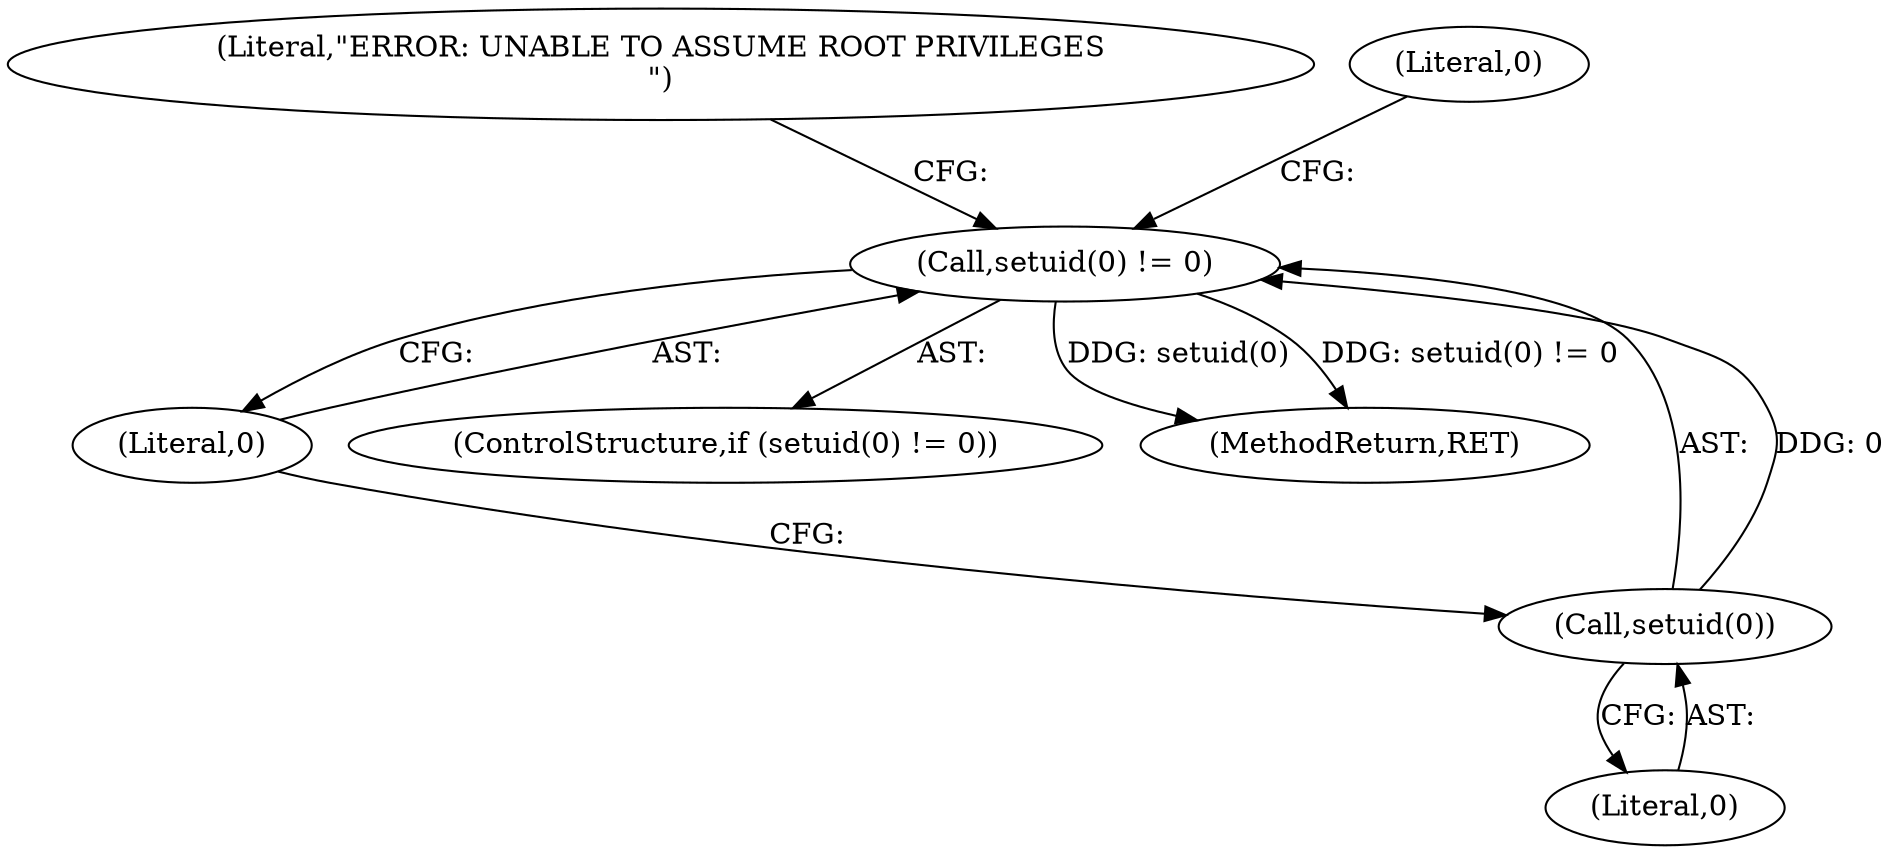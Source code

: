 digraph "0_enlightment_666df815cd86a50343859bce36c5cf968c5f38b0@API" {
"1000317" [label="(Call,setuid(0) != 0)"];
"1000318" [label="(Call,setuid(0))"];
"1000320" [label="(Literal,0)"];
"1000317" [label="(Call,setuid(0) != 0)"];
"1000323" [label="(Literal,\"ERROR: UNABLE TO ASSUME ROOT PRIVILEGES\n\")"];
"1000316" [label="(ControlStructure,if (setuid(0) != 0))"];
"1000730" [label="(MethodReturn,RET)"];
"1000329" [label="(Literal,0)"];
"1000318" [label="(Call,setuid(0))"];
"1000319" [label="(Literal,0)"];
"1000317" -> "1000316"  [label="AST: "];
"1000317" -> "1000320"  [label="CFG: "];
"1000318" -> "1000317"  [label="AST: "];
"1000320" -> "1000317"  [label="AST: "];
"1000323" -> "1000317"  [label="CFG: "];
"1000329" -> "1000317"  [label="CFG: "];
"1000317" -> "1000730"  [label="DDG: setuid(0)"];
"1000317" -> "1000730"  [label="DDG: setuid(0) != 0"];
"1000318" -> "1000317"  [label="DDG: 0"];
"1000318" -> "1000319"  [label="CFG: "];
"1000319" -> "1000318"  [label="AST: "];
"1000320" -> "1000318"  [label="CFG: "];
}
